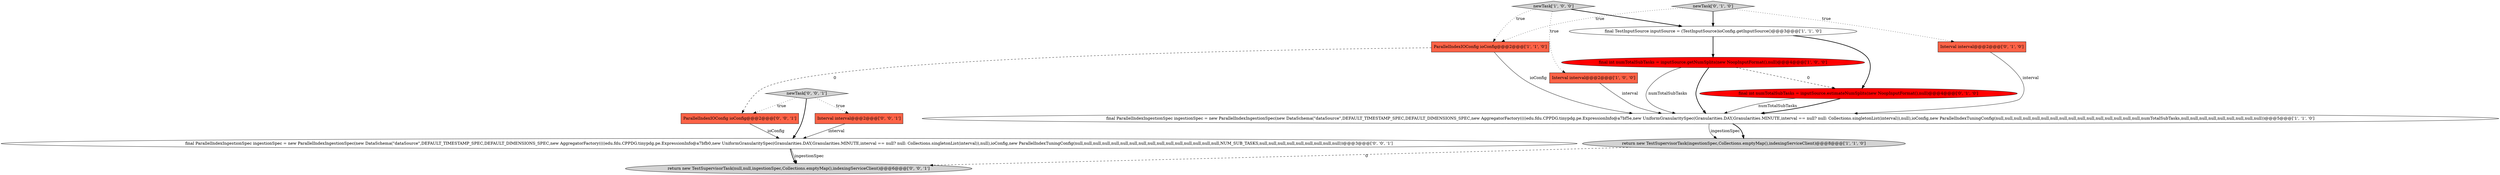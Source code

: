 digraph {
10 [style = filled, label = "final ParallelIndexIngestionSpec ingestionSpec = new ParallelIndexIngestionSpec(new DataSchema(\"dataSource\",DEFAULT_TIMESTAMP_SPEC,DEFAULT_DIMENSIONS_SPEC,new AggregatorFactory((((edu.fdu.CPPDG.tinypdg.pe.ExpressionInfo@a7bfb0,new UniformGranularitySpec(Granularities.DAY,Granularities.MINUTE,interval == null? null: Collections.singletonList(interval)),null),ioConfig,new ParallelIndexTuningConfig(null,null,null,null,null,null,null,null,null,null,null,null,null,null,null,null,NUM_SUB_TASKS,null,null,null,null,null,null,null,null,null))@@@3@@@['0', '0', '1']", fillcolor = white, shape = ellipse image = "AAA0AAABBB3BBB"];
5 [style = filled, label = "final ParallelIndexIngestionSpec ingestionSpec = new ParallelIndexIngestionSpec(new DataSchema(\"dataSource\",DEFAULT_TIMESTAMP_SPEC,DEFAULT_DIMENSIONS_SPEC,new AggregatorFactory((((edu.fdu.CPPDG.tinypdg.pe.ExpressionInfo@a7bf5e,new UniformGranularitySpec(Granularities.DAY,Granularities.MINUTE,interval == null? null: Collections.singletonList(interval)),null),ioConfig,new ParallelIndexTuningConfig(null,null,null,null,null,null,null,null,null,null,null,null,null,null,null,null,numTotalSubTasks,null,null,null,null,null,null,null,null,null))@@@5@@@['1', '1', '0']", fillcolor = white, shape = ellipse image = "AAA0AAABBB1BBB"];
12 [style = filled, label = "newTask['0', '0', '1']", fillcolor = lightgray, shape = diamond image = "AAA0AAABBB3BBB"];
2 [style = filled, label = "newTask['1', '0', '0']", fillcolor = lightgray, shape = diamond image = "AAA0AAABBB1BBB"];
11 [style = filled, label = "Interval interval@@@2@@@['0', '0', '1']", fillcolor = tomato, shape = box image = "AAA0AAABBB3BBB"];
6 [style = filled, label = "return new TestSupervisorTask(ingestionSpec,Collections.emptyMap(),indexingServiceClient)@@@8@@@['1', '1', '0']", fillcolor = lightgray, shape = ellipse image = "AAA0AAABBB1BBB"];
4 [style = filled, label = "ParallelIndexIOConfig ioConfig@@@2@@@['1', '1', '0']", fillcolor = tomato, shape = box image = "AAA0AAABBB1BBB"];
3 [style = filled, label = "final int numTotalSubTasks = inputSource.getNumSplits(new NoopInputFormat(),null)@@@4@@@['1', '0', '0']", fillcolor = red, shape = ellipse image = "AAA1AAABBB1BBB"];
13 [style = filled, label = "return new TestSupervisorTask(null,null,ingestionSpec,Collections.emptyMap(),indexingServiceClient)@@@6@@@['0', '0', '1']", fillcolor = lightgray, shape = ellipse image = "AAA0AAABBB3BBB"];
1 [style = filled, label = "Interval interval@@@2@@@['1', '0', '0']", fillcolor = tomato, shape = box image = "AAA0AAABBB1BBB"];
9 [style = filled, label = "newTask['0', '1', '0']", fillcolor = lightgray, shape = diamond image = "AAA0AAABBB2BBB"];
14 [style = filled, label = "ParallelIndexIOConfig ioConfig@@@2@@@['0', '0', '1']", fillcolor = tomato, shape = box image = "AAA0AAABBB3BBB"];
7 [style = filled, label = "final int numTotalSubTasks = inputSource.estimateNumSplits(new NoopInputFormat(),null)@@@4@@@['0', '1', '0']", fillcolor = red, shape = ellipse image = "AAA1AAABBB2BBB"];
8 [style = filled, label = "Interval interval@@@2@@@['0', '1', '0']", fillcolor = tomato, shape = box image = "AAA0AAABBB2BBB"];
0 [style = filled, label = "final TestInputSource inputSource = (TestInputSource)ioConfig.getInputSource()@@@3@@@['1', '1', '0']", fillcolor = white, shape = ellipse image = "AAA0AAABBB1BBB"];
0->3 [style = bold, label=""];
9->0 [style = bold, label=""];
1->5 [style = solid, label="interval"];
3->7 [style = dashed, label="0"];
14->10 [style = solid, label="ioConfig"];
3->5 [style = solid, label="numTotalSubTasks"];
4->5 [style = solid, label="ioConfig"];
0->7 [style = bold, label=""];
9->8 [style = dotted, label="true"];
12->11 [style = dotted, label="true"];
8->5 [style = solid, label="interval"];
12->14 [style = dotted, label="true"];
7->5 [style = solid, label="numTotalSubTasks"];
3->5 [style = bold, label=""];
5->6 [style = solid, label="ingestionSpec"];
2->0 [style = bold, label=""];
7->5 [style = bold, label=""];
12->10 [style = bold, label=""];
6->13 [style = dashed, label="0"];
5->6 [style = bold, label=""];
10->13 [style = bold, label=""];
2->1 [style = dotted, label="true"];
2->4 [style = dotted, label="true"];
9->4 [style = dotted, label="true"];
10->13 [style = solid, label="ingestionSpec"];
4->14 [style = dashed, label="0"];
11->10 [style = solid, label="interval"];
}
